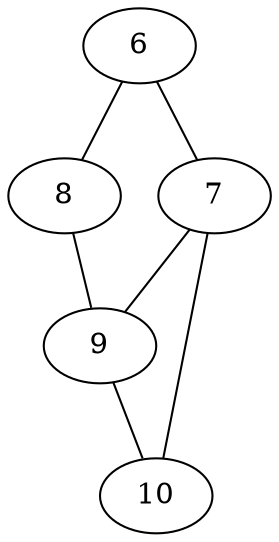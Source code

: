 graph G {
    6;
    7;
    9;
    8;
    10;
    6 -- 7;
    6 -- 8;
    7 -- 9;
    7 -- 10;
    8 -- 9;
    9 -- 10;
}
